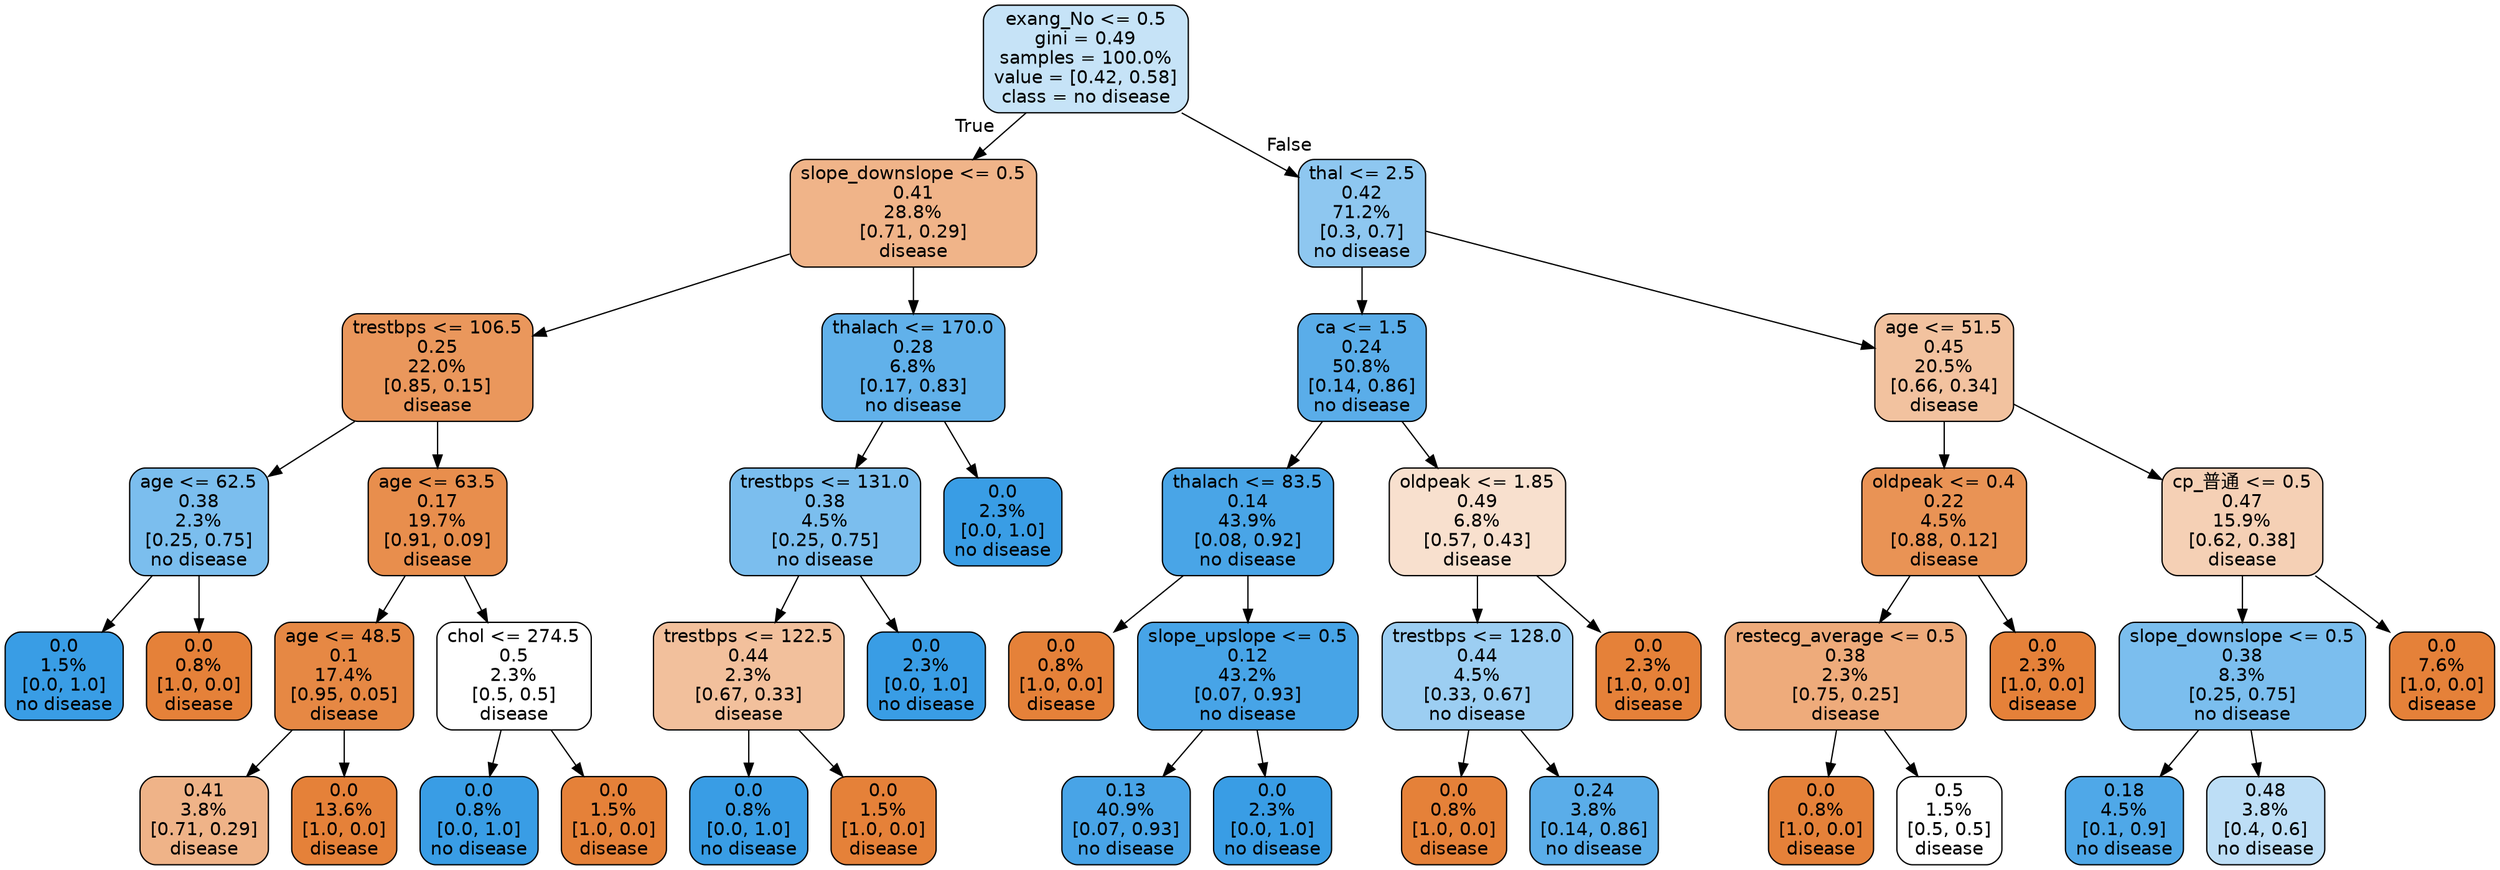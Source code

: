 digraph Tree {
node [shape=box, style="filled, rounded", color="black", fontname=helvetica] ;
edge [fontname=helvetica] ;
0 [label="exang_No <= 0.5\ngini = 0.49\nsamples = 100.0%\nvalue = [0.42, 0.58]\nclass = no disease", fillcolor="#c6e3f7"] ;
1 [label="slope_downslope <= 0.5\n0.41\n28.8%\n[0.71, 0.29]\ndisease", fillcolor="#f0b489"] ;
0 -> 1 [labeldistance=2.5, labelangle=45, headlabel="True"] ;
2 [label="trestbps <= 106.5\n0.25\n22.0%\n[0.85, 0.15]\ndisease", fillcolor="#ea975c"] ;
1 -> 2 ;
3 [label="age <= 62.5\n0.38\n2.3%\n[0.25, 0.75]\nno disease", fillcolor="#7bbeee"] ;
2 -> 3 ;
4 [label="0.0\n1.5%\n[0.0, 1.0]\nno disease", fillcolor="#399de5"] ;
3 -> 4 ;
5 [label="0.0\n0.8%\n[1.0, 0.0]\ndisease", fillcolor="#e58139"] ;
3 -> 5 ;
6 [label="age <= 63.5\n0.17\n19.7%\n[0.91, 0.09]\ndisease", fillcolor="#e88e4d"] ;
2 -> 6 ;
7 [label="age <= 48.5\n0.1\n17.4%\n[0.95, 0.05]\ndisease", fillcolor="#e68844"] ;
6 -> 7 ;
8 [label="0.41\n3.8%\n[0.71, 0.29]\ndisease", fillcolor="#efb388"] ;
7 -> 8 ;
9 [label="0.0\n13.6%\n[1.0, 0.0]\ndisease", fillcolor="#e58139"] ;
7 -> 9 ;
10 [label="chol <= 274.5\n0.5\n2.3%\n[0.5, 0.5]\ndisease", fillcolor="#ffffff"] ;
6 -> 10 ;
11 [label="0.0\n0.8%\n[0.0, 1.0]\nno disease", fillcolor="#399de5"] ;
10 -> 11 ;
12 [label="0.0\n1.5%\n[1.0, 0.0]\ndisease", fillcolor="#e58139"] ;
10 -> 12 ;
13 [label="thalach <= 170.0\n0.28\n6.8%\n[0.17, 0.83]\nno disease", fillcolor="#61b1ea"] ;
1 -> 13 ;
14 [label="trestbps <= 131.0\n0.38\n4.5%\n[0.25, 0.75]\nno disease", fillcolor="#7bbeee"] ;
13 -> 14 ;
15 [label="trestbps <= 122.5\n0.44\n2.3%\n[0.67, 0.33]\ndisease", fillcolor="#f2c09c"] ;
14 -> 15 ;
16 [label="0.0\n0.8%\n[0.0, 1.0]\nno disease", fillcolor="#399de5"] ;
15 -> 16 ;
17 [label="0.0\n1.5%\n[1.0, 0.0]\ndisease", fillcolor="#e58139"] ;
15 -> 17 ;
18 [label="0.0\n2.3%\n[0.0, 1.0]\nno disease", fillcolor="#399de5"] ;
14 -> 18 ;
19 [label="0.0\n2.3%\n[0.0, 1.0]\nno disease", fillcolor="#399de5"] ;
13 -> 19 ;
20 [label="thal <= 2.5\n0.42\n71.2%\n[0.3, 0.7]\nno disease", fillcolor="#8ec7f0"] ;
0 -> 20 [labeldistance=2.5, labelangle=-45, headlabel="False"] ;
21 [label="ca <= 1.5\n0.24\n50.8%\n[0.14, 0.86]\nno disease", fillcolor="#5aade9"] ;
20 -> 21 ;
22 [label="thalach <= 83.5\n0.14\n43.9%\n[0.08, 0.92]\nno disease", fillcolor="#49a5e7"] ;
21 -> 22 ;
23 [label="0.0\n0.8%\n[1.0, 0.0]\ndisease", fillcolor="#e58139"] ;
22 -> 23 ;
24 [label="slope_upslope <= 0.5\n0.12\n43.2%\n[0.07, 0.93]\nno disease", fillcolor="#47a4e7"] ;
22 -> 24 ;
25 [label="0.13\n40.9%\n[0.07, 0.93]\nno disease", fillcolor="#48a4e7"] ;
24 -> 25 ;
26 [label="0.0\n2.3%\n[0.0, 1.0]\nno disease", fillcolor="#399de5"] ;
24 -> 26 ;
27 [label="oldpeak <= 1.85\n0.49\n6.8%\n[0.57, 0.43]\ndisease", fillcolor="#f8e0ce"] ;
21 -> 27 ;
28 [label="trestbps <= 128.0\n0.44\n4.5%\n[0.33, 0.67]\nno disease", fillcolor="#9ccef2"] ;
27 -> 28 ;
29 [label="0.0\n0.8%\n[1.0, 0.0]\ndisease", fillcolor="#e58139"] ;
28 -> 29 ;
30 [label="0.24\n3.8%\n[0.14, 0.86]\nno disease", fillcolor="#5aade9"] ;
28 -> 30 ;
31 [label="0.0\n2.3%\n[1.0, 0.0]\ndisease", fillcolor="#e58139"] ;
27 -> 31 ;
32 [label="age <= 51.5\n0.45\n20.5%\n[0.66, 0.34]\ndisease", fillcolor="#f2c29f"] ;
20 -> 32 ;
33 [label="oldpeak <= 0.4\n0.22\n4.5%\n[0.88, 0.12]\ndisease", fillcolor="#e99355"] ;
32 -> 33 ;
34 [label="restecg_average <= 0.5\n0.38\n2.3%\n[0.75, 0.25]\ndisease", fillcolor="#eeab7b"] ;
33 -> 34 ;
35 [label="0.0\n0.8%\n[1.0, 0.0]\ndisease", fillcolor="#e58139"] ;
34 -> 35 ;
36 [label="0.5\n1.5%\n[0.5, 0.5]\ndisease", fillcolor="#ffffff"] ;
34 -> 36 ;
37 [label="0.0\n2.3%\n[1.0, 0.0]\ndisease", fillcolor="#e58139"] ;
33 -> 37 ;
38 [label="cp_普通 <= 0.5\n0.47\n15.9%\n[0.62, 0.38]\ndisease", fillcolor="#f5d0b5"] ;
32 -> 38 ;
39 [label="slope_downslope <= 0.5\n0.38\n8.3%\n[0.25, 0.75]\nno disease", fillcolor="#7bbeee"] ;
38 -> 39 ;
40 [label="0.18\n4.5%\n[0.1, 0.9]\nno disease", fillcolor="#4fa8e8"] ;
39 -> 40 ;
41 [label="0.48\n3.8%\n[0.4, 0.6]\nno disease", fillcolor="#bddef6"] ;
39 -> 41 ;
42 [label="0.0\n7.6%\n[1.0, 0.0]\ndisease", fillcolor="#e58139"] ;
38 -> 42 ;
}